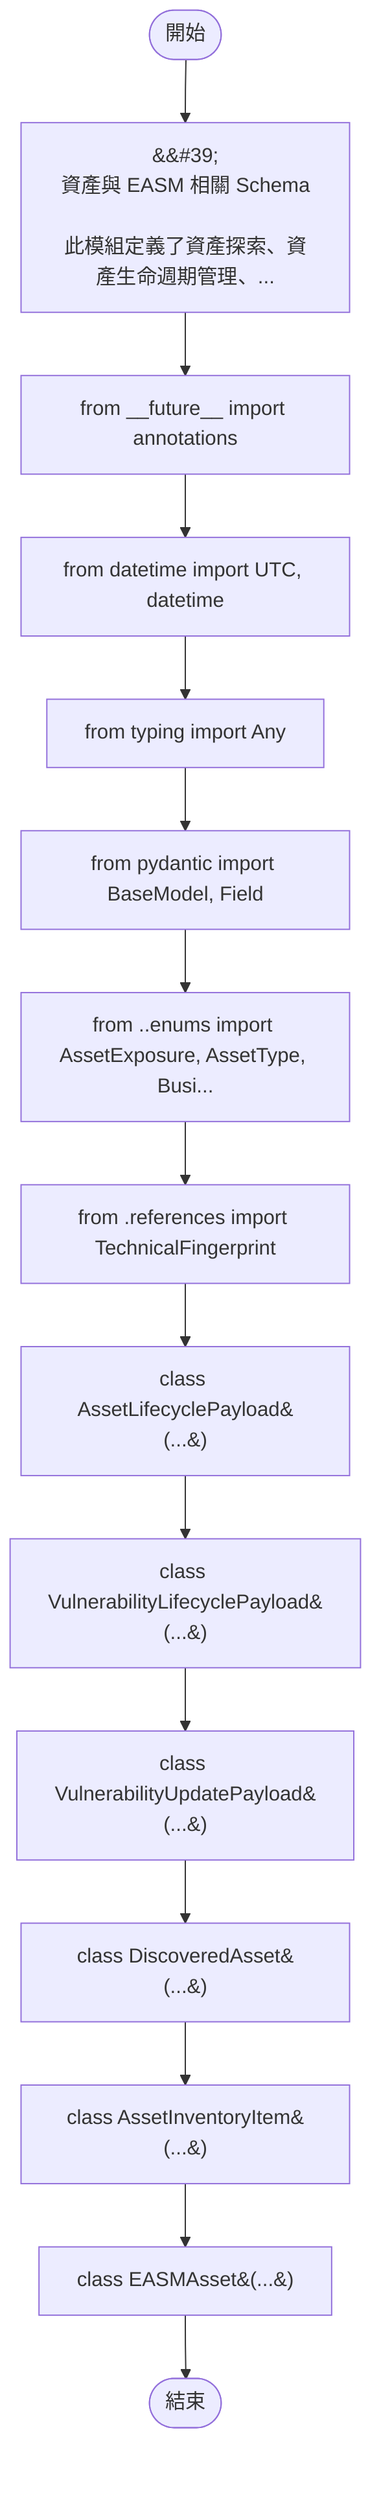 flowchart TB
    n1([開始])
    n2([結束])
    n3[&amp;&#35;39;\n資產與 EASM 相關 Schema\n\n此模組定義了資產探索、資產生命週期管理、...]
    n4[from __future__ import annotations]
    n5[from datetime import UTC, datetime]
    n6[from typing import Any]
    n7[from pydantic import BaseModel, Field]
    n8[from ..enums import AssetExposure, AssetType, Busi...]
    n9[from .references import TechnicalFingerprint]
    n10[class AssetLifecyclePayload&#40;...&#41;]
    n11[class VulnerabilityLifecyclePayload&#40;...&#41;]
    n12[class VulnerabilityUpdatePayload&#40;...&#41;]
    n13[class DiscoveredAsset&#40;...&#41;]
    n14[class AssetInventoryItem&#40;...&#41;]
    n15[class EASMAsset&#40;...&#41;]
    n1 --> n3
    n3 --> n4
    n4 --> n5
    n5 --> n6
    n6 --> n7
    n7 --> n8
    n8 --> n9
    n9 --> n10
    n10 --> n11
    n11 --> n12
    n12 --> n13
    n13 --> n14
    n14 --> n15
    n15 --> n2